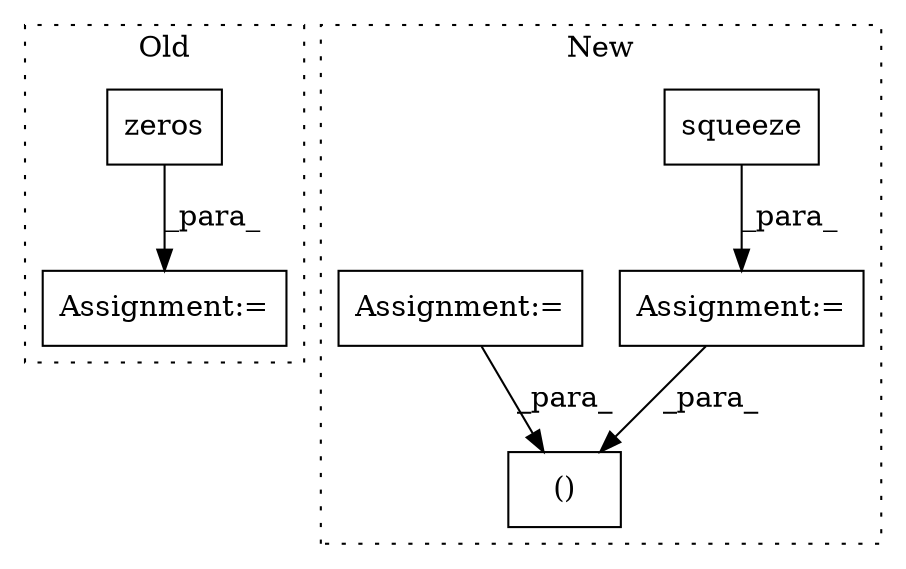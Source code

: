 digraph G {
subgraph cluster0 {
1 [label="zeros" a="32" s="4434,4499" l="11,2" shape="box"];
3 [label="Assignment:=" a="7" s="4427" l="1" shape="box"];
label = "Old";
style="dotted";
}
subgraph cluster1 {
2 [label="squeeze" a="32" s="489,521" l="8,1" shape="box"];
4 [label="Assignment:=" a="7" s="482" l="1" shape="box"];
5 [label="()" a="106" s="837" l="57" shape="box"];
6 [label="Assignment:=" a="7" s="661" l="1" shape="box"];
label = "New";
style="dotted";
}
1 -> 3 [label="_para_"];
2 -> 4 [label="_para_"];
4 -> 5 [label="_para_"];
6 -> 5 [label="_para_"];
}